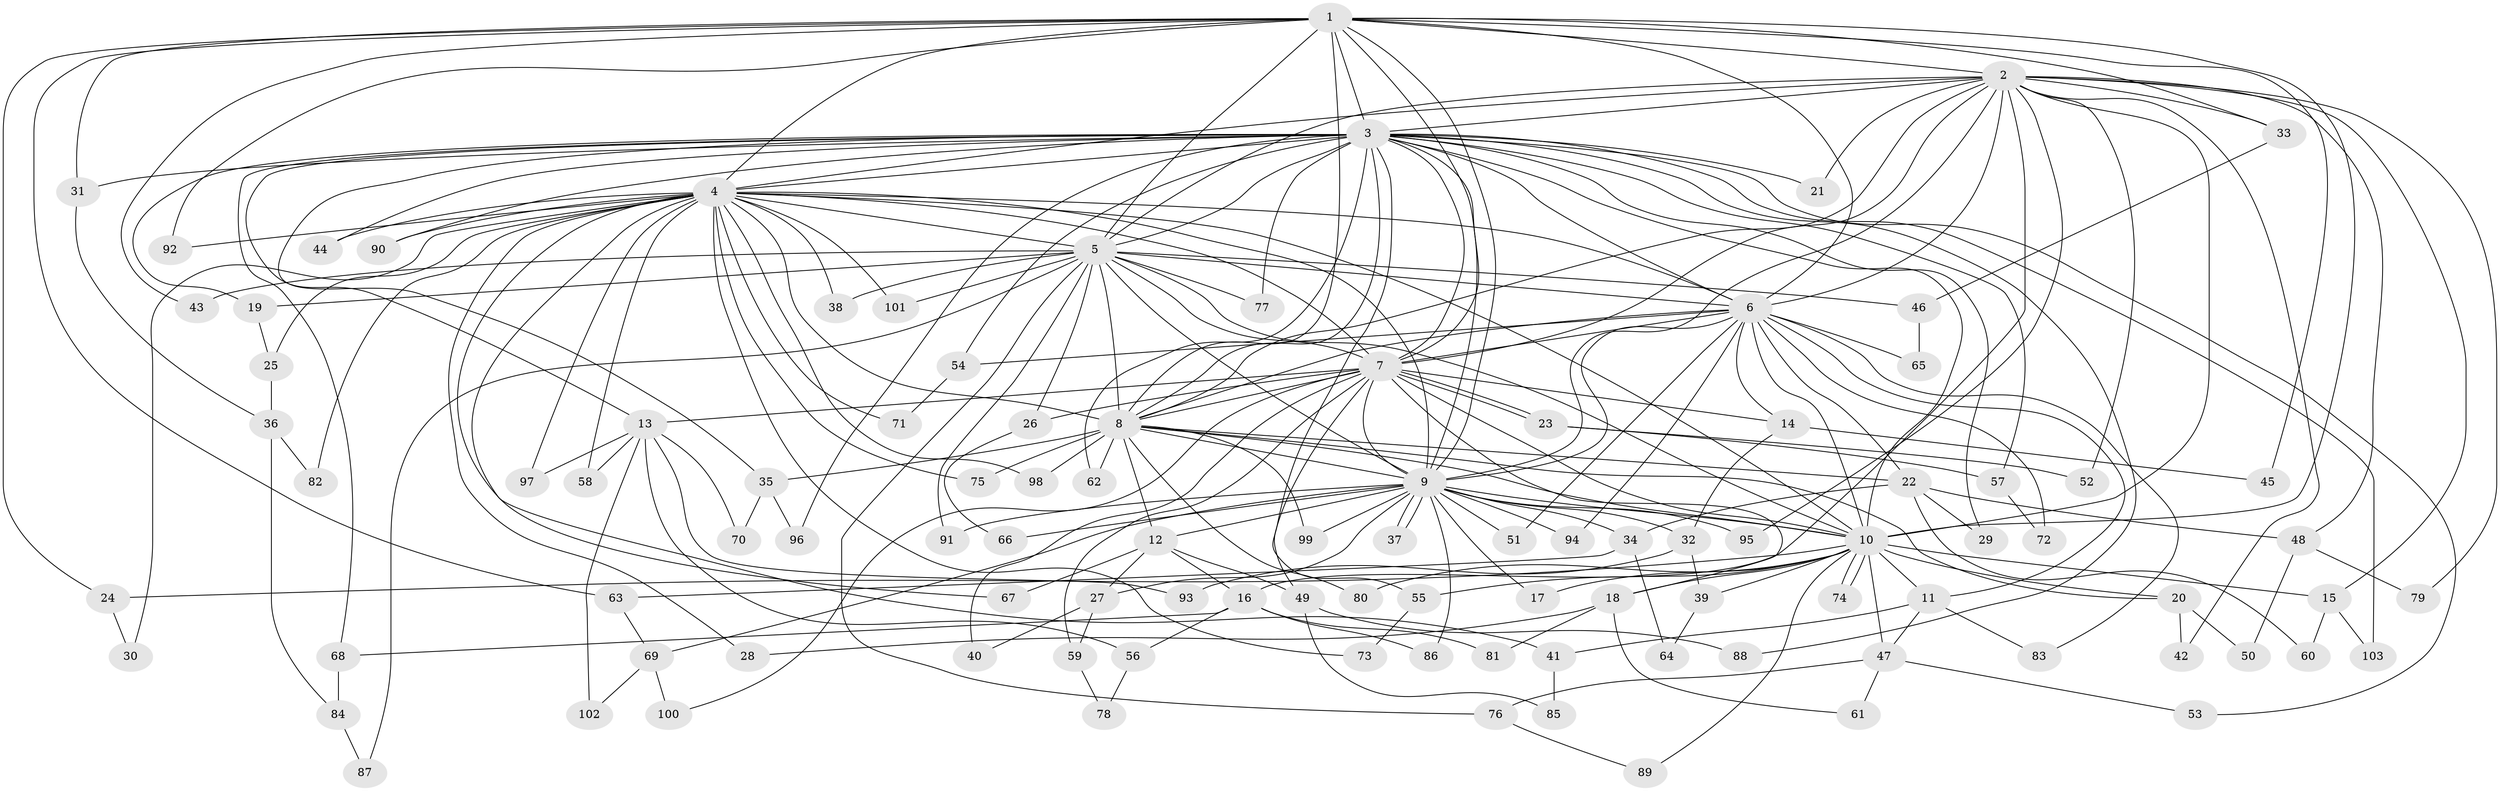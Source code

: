 // coarse degree distribution, {14: 0.0136986301369863, 17: 0.0136986301369863, 18: 0.0273972602739726, 15: 0.0136986301369863, 8: 0.0136986301369863, 16: 0.0136986301369863, 3: 0.2876712328767123, 5: 0.0273972602739726, 6: 0.0410958904109589, 4: 0.136986301369863, 2: 0.3287671232876712, 24: 0.0136986301369863, 20: 0.0136986301369863, 1: 0.0273972602739726, 25: 0.0136986301369863, 22: 0.0136986301369863}
// Generated by graph-tools (version 1.1) at 2025/36/03/04/25 23:36:34]
// undirected, 103 vertices, 231 edges
graph export_dot {
  node [color=gray90,style=filled];
  1;
  2;
  3;
  4;
  5;
  6;
  7;
  8;
  9;
  10;
  11;
  12;
  13;
  14;
  15;
  16;
  17;
  18;
  19;
  20;
  21;
  22;
  23;
  24;
  25;
  26;
  27;
  28;
  29;
  30;
  31;
  32;
  33;
  34;
  35;
  36;
  37;
  38;
  39;
  40;
  41;
  42;
  43;
  44;
  45;
  46;
  47;
  48;
  49;
  50;
  51;
  52;
  53;
  54;
  55;
  56;
  57;
  58;
  59;
  60;
  61;
  62;
  63;
  64;
  65;
  66;
  67;
  68;
  69;
  70;
  71;
  72;
  73;
  74;
  75;
  76;
  77;
  78;
  79;
  80;
  81;
  82;
  83;
  84;
  85;
  86;
  87;
  88;
  89;
  90;
  91;
  92;
  93;
  94;
  95;
  96;
  97;
  98;
  99;
  100;
  101;
  102;
  103;
  1 -- 2;
  1 -- 3;
  1 -- 4;
  1 -- 5;
  1 -- 6;
  1 -- 7;
  1 -- 8;
  1 -- 9;
  1 -- 10;
  1 -- 24;
  1 -- 31;
  1 -- 33;
  1 -- 43;
  1 -- 45;
  1 -- 63;
  1 -- 92;
  2 -- 3;
  2 -- 4;
  2 -- 5;
  2 -- 6;
  2 -- 7;
  2 -- 8;
  2 -- 9;
  2 -- 10;
  2 -- 15;
  2 -- 16;
  2 -- 21;
  2 -- 33;
  2 -- 42;
  2 -- 48;
  2 -- 52;
  2 -- 79;
  2 -- 95;
  3 -- 4;
  3 -- 5;
  3 -- 6;
  3 -- 7;
  3 -- 8;
  3 -- 9;
  3 -- 10;
  3 -- 13;
  3 -- 19;
  3 -- 21;
  3 -- 29;
  3 -- 31;
  3 -- 35;
  3 -- 44;
  3 -- 53;
  3 -- 54;
  3 -- 55;
  3 -- 57;
  3 -- 62;
  3 -- 68;
  3 -- 77;
  3 -- 88;
  3 -- 90;
  3 -- 96;
  3 -- 103;
  4 -- 5;
  4 -- 6;
  4 -- 7;
  4 -- 8;
  4 -- 9;
  4 -- 10;
  4 -- 25;
  4 -- 28;
  4 -- 30;
  4 -- 38;
  4 -- 41;
  4 -- 44;
  4 -- 58;
  4 -- 67;
  4 -- 71;
  4 -- 73;
  4 -- 75;
  4 -- 82;
  4 -- 90;
  4 -- 92;
  4 -- 97;
  4 -- 98;
  4 -- 101;
  5 -- 6;
  5 -- 7;
  5 -- 8;
  5 -- 9;
  5 -- 10;
  5 -- 19;
  5 -- 26;
  5 -- 38;
  5 -- 43;
  5 -- 46;
  5 -- 76;
  5 -- 77;
  5 -- 87;
  5 -- 91;
  5 -- 101;
  6 -- 7;
  6 -- 8;
  6 -- 9;
  6 -- 10;
  6 -- 11;
  6 -- 14;
  6 -- 22;
  6 -- 51;
  6 -- 54;
  6 -- 65;
  6 -- 72;
  6 -- 83;
  6 -- 94;
  7 -- 8;
  7 -- 9;
  7 -- 10;
  7 -- 13;
  7 -- 14;
  7 -- 18;
  7 -- 23;
  7 -- 23;
  7 -- 26;
  7 -- 40;
  7 -- 49;
  7 -- 59;
  7 -- 100;
  8 -- 9;
  8 -- 10;
  8 -- 12;
  8 -- 20;
  8 -- 22;
  8 -- 35;
  8 -- 62;
  8 -- 75;
  8 -- 80;
  8 -- 98;
  8 -- 99;
  9 -- 10;
  9 -- 12;
  9 -- 17;
  9 -- 27;
  9 -- 32;
  9 -- 34;
  9 -- 37;
  9 -- 37;
  9 -- 51;
  9 -- 66;
  9 -- 69;
  9 -- 86;
  9 -- 91;
  9 -- 94;
  9 -- 95;
  9 -- 99;
  10 -- 11;
  10 -- 15;
  10 -- 17;
  10 -- 18;
  10 -- 20;
  10 -- 24;
  10 -- 39;
  10 -- 47;
  10 -- 55;
  10 -- 74;
  10 -- 74;
  10 -- 80;
  10 -- 89;
  11 -- 41;
  11 -- 47;
  11 -- 83;
  12 -- 16;
  12 -- 27;
  12 -- 49;
  12 -- 67;
  13 -- 56;
  13 -- 58;
  13 -- 70;
  13 -- 93;
  13 -- 97;
  13 -- 102;
  14 -- 32;
  14 -- 45;
  15 -- 60;
  15 -- 103;
  16 -- 56;
  16 -- 68;
  16 -- 81;
  16 -- 86;
  18 -- 28;
  18 -- 61;
  18 -- 81;
  19 -- 25;
  20 -- 42;
  20 -- 50;
  22 -- 29;
  22 -- 34;
  22 -- 48;
  22 -- 60;
  23 -- 52;
  23 -- 57;
  24 -- 30;
  25 -- 36;
  26 -- 66;
  27 -- 40;
  27 -- 59;
  31 -- 36;
  32 -- 39;
  32 -- 93;
  33 -- 46;
  34 -- 63;
  34 -- 64;
  35 -- 70;
  35 -- 96;
  36 -- 82;
  36 -- 84;
  39 -- 64;
  41 -- 85;
  46 -- 65;
  47 -- 53;
  47 -- 61;
  47 -- 76;
  48 -- 50;
  48 -- 79;
  49 -- 85;
  49 -- 88;
  54 -- 71;
  55 -- 73;
  56 -- 78;
  57 -- 72;
  59 -- 78;
  63 -- 69;
  68 -- 84;
  69 -- 100;
  69 -- 102;
  76 -- 89;
  84 -- 87;
}
